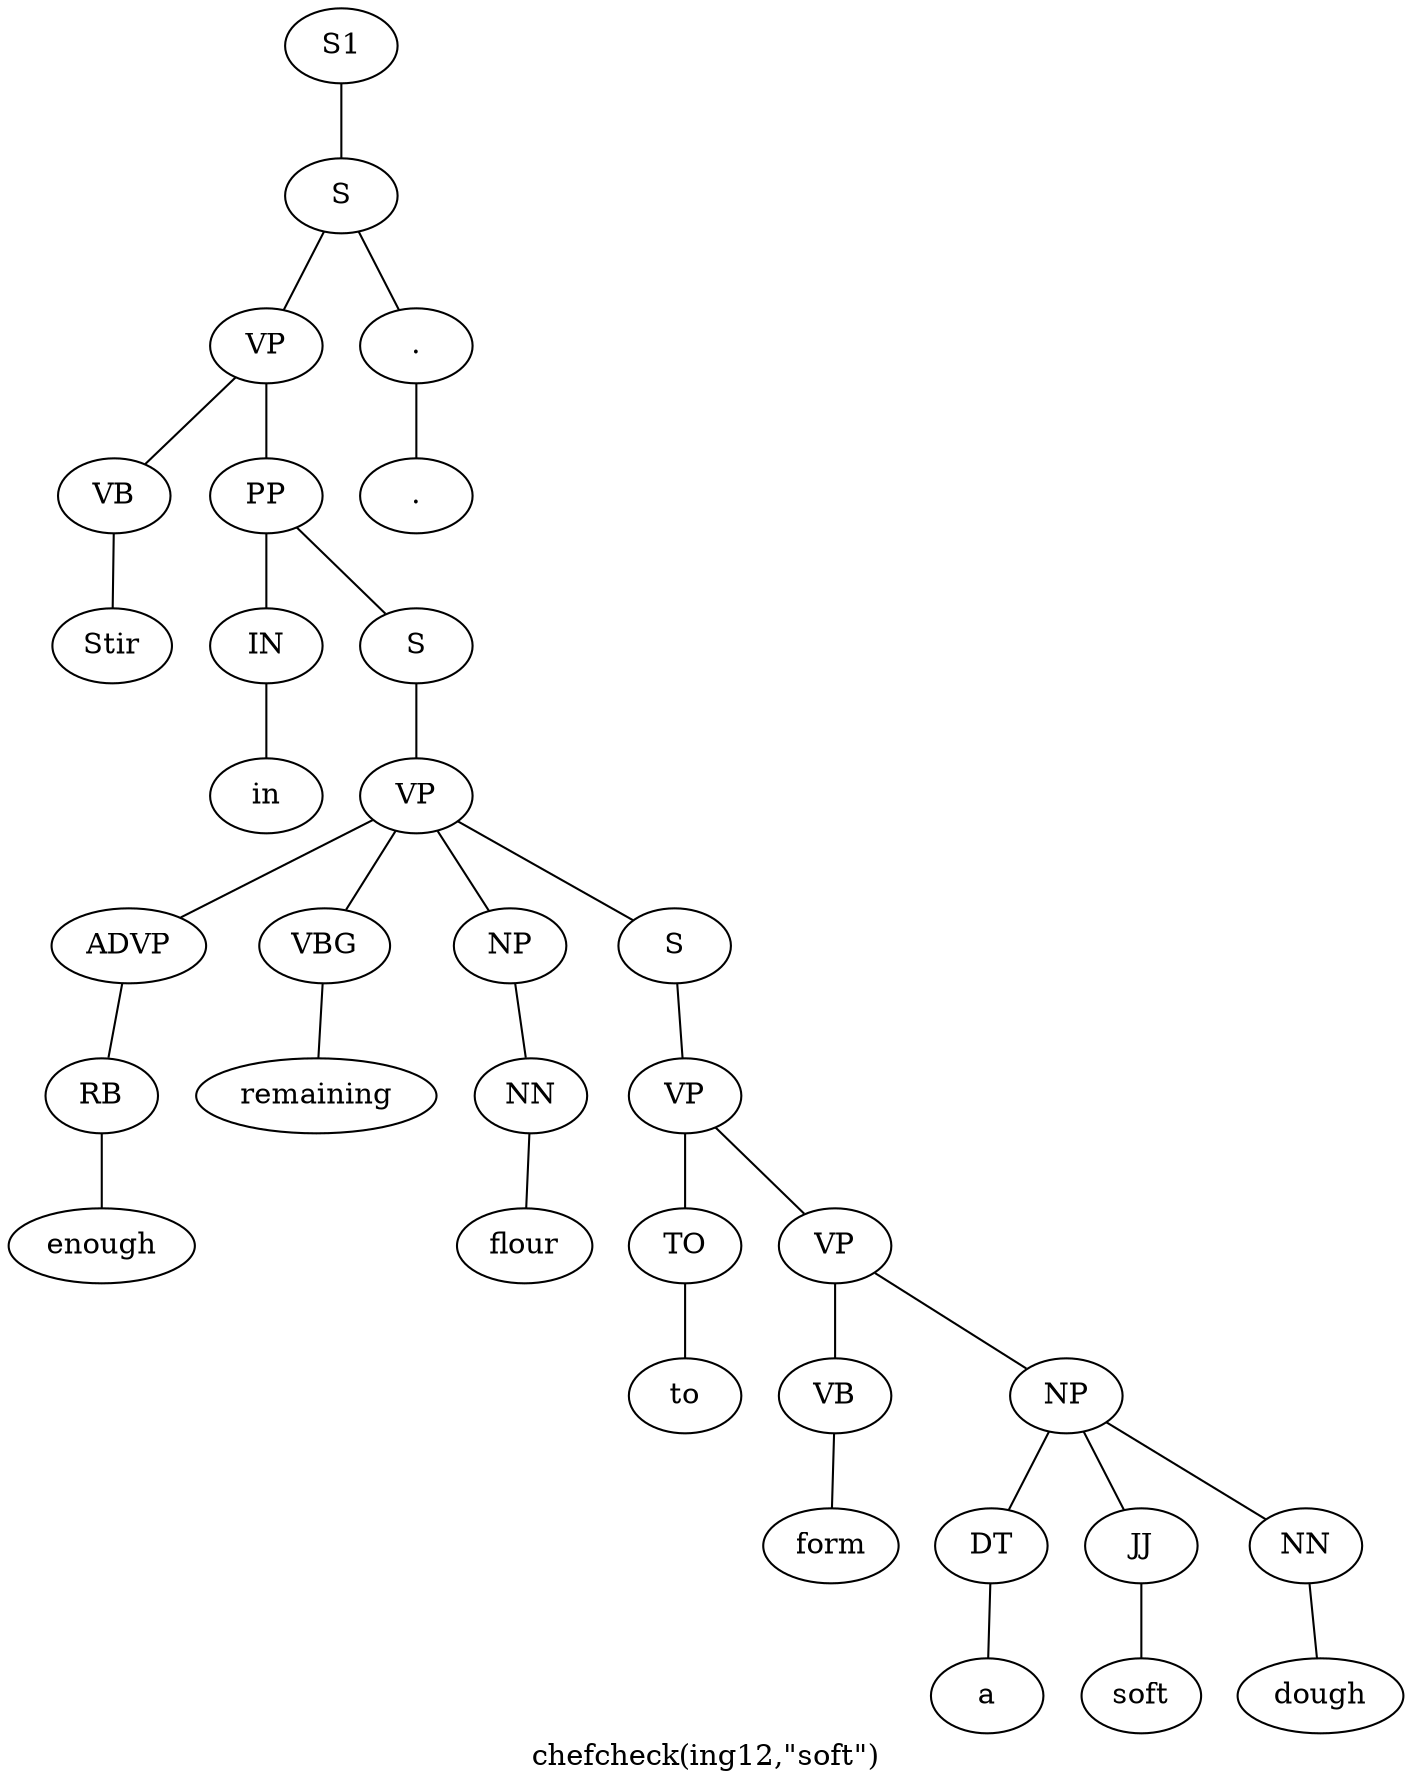 graph SyntaxGraph {
	label = "chefcheck(ing12,\"soft\")";
	Node0 [label="S1"];
	Node1 [label="S"];
	Node2 [label="VP"];
	Node3 [label="VB"];
	Node4 [label="Stir"];
	Node5 [label="PP"];
	Node6 [label="IN"];
	Node7 [label="in"];
	Node8 [label="S"];
	Node9 [label="VP"];
	Node10 [label="ADVP"];
	Node11 [label="RB"];
	Node12 [label="enough"];
	Node13 [label="VBG"];
	Node14 [label="remaining"];
	Node15 [label="NP"];
	Node16 [label="NN"];
	Node17 [label="flour"];
	Node18 [label="S"];
	Node19 [label="VP"];
	Node20 [label="TO"];
	Node21 [label="to"];
	Node22 [label="VP"];
	Node23 [label="VB"];
	Node24 [label="form"];
	Node25 [label="NP"];
	Node26 [label="DT"];
	Node27 [label="a"];
	Node28 [label="JJ"];
	Node29 [label="soft"];
	Node30 [label="NN"];
	Node31 [label="dough"];
	Node32 [label="."];
	Node33 [label="."];

	Node0 -- Node1;
	Node1 -- Node2;
	Node1 -- Node32;
	Node2 -- Node3;
	Node2 -- Node5;
	Node3 -- Node4;
	Node5 -- Node6;
	Node5 -- Node8;
	Node6 -- Node7;
	Node8 -- Node9;
	Node9 -- Node10;
	Node9 -- Node13;
	Node9 -- Node15;
	Node9 -- Node18;
	Node10 -- Node11;
	Node11 -- Node12;
	Node13 -- Node14;
	Node15 -- Node16;
	Node16 -- Node17;
	Node18 -- Node19;
	Node19 -- Node20;
	Node19 -- Node22;
	Node20 -- Node21;
	Node22 -- Node23;
	Node22 -- Node25;
	Node23 -- Node24;
	Node25 -- Node26;
	Node25 -- Node28;
	Node25 -- Node30;
	Node26 -- Node27;
	Node28 -- Node29;
	Node30 -- Node31;
	Node32 -- Node33;
}